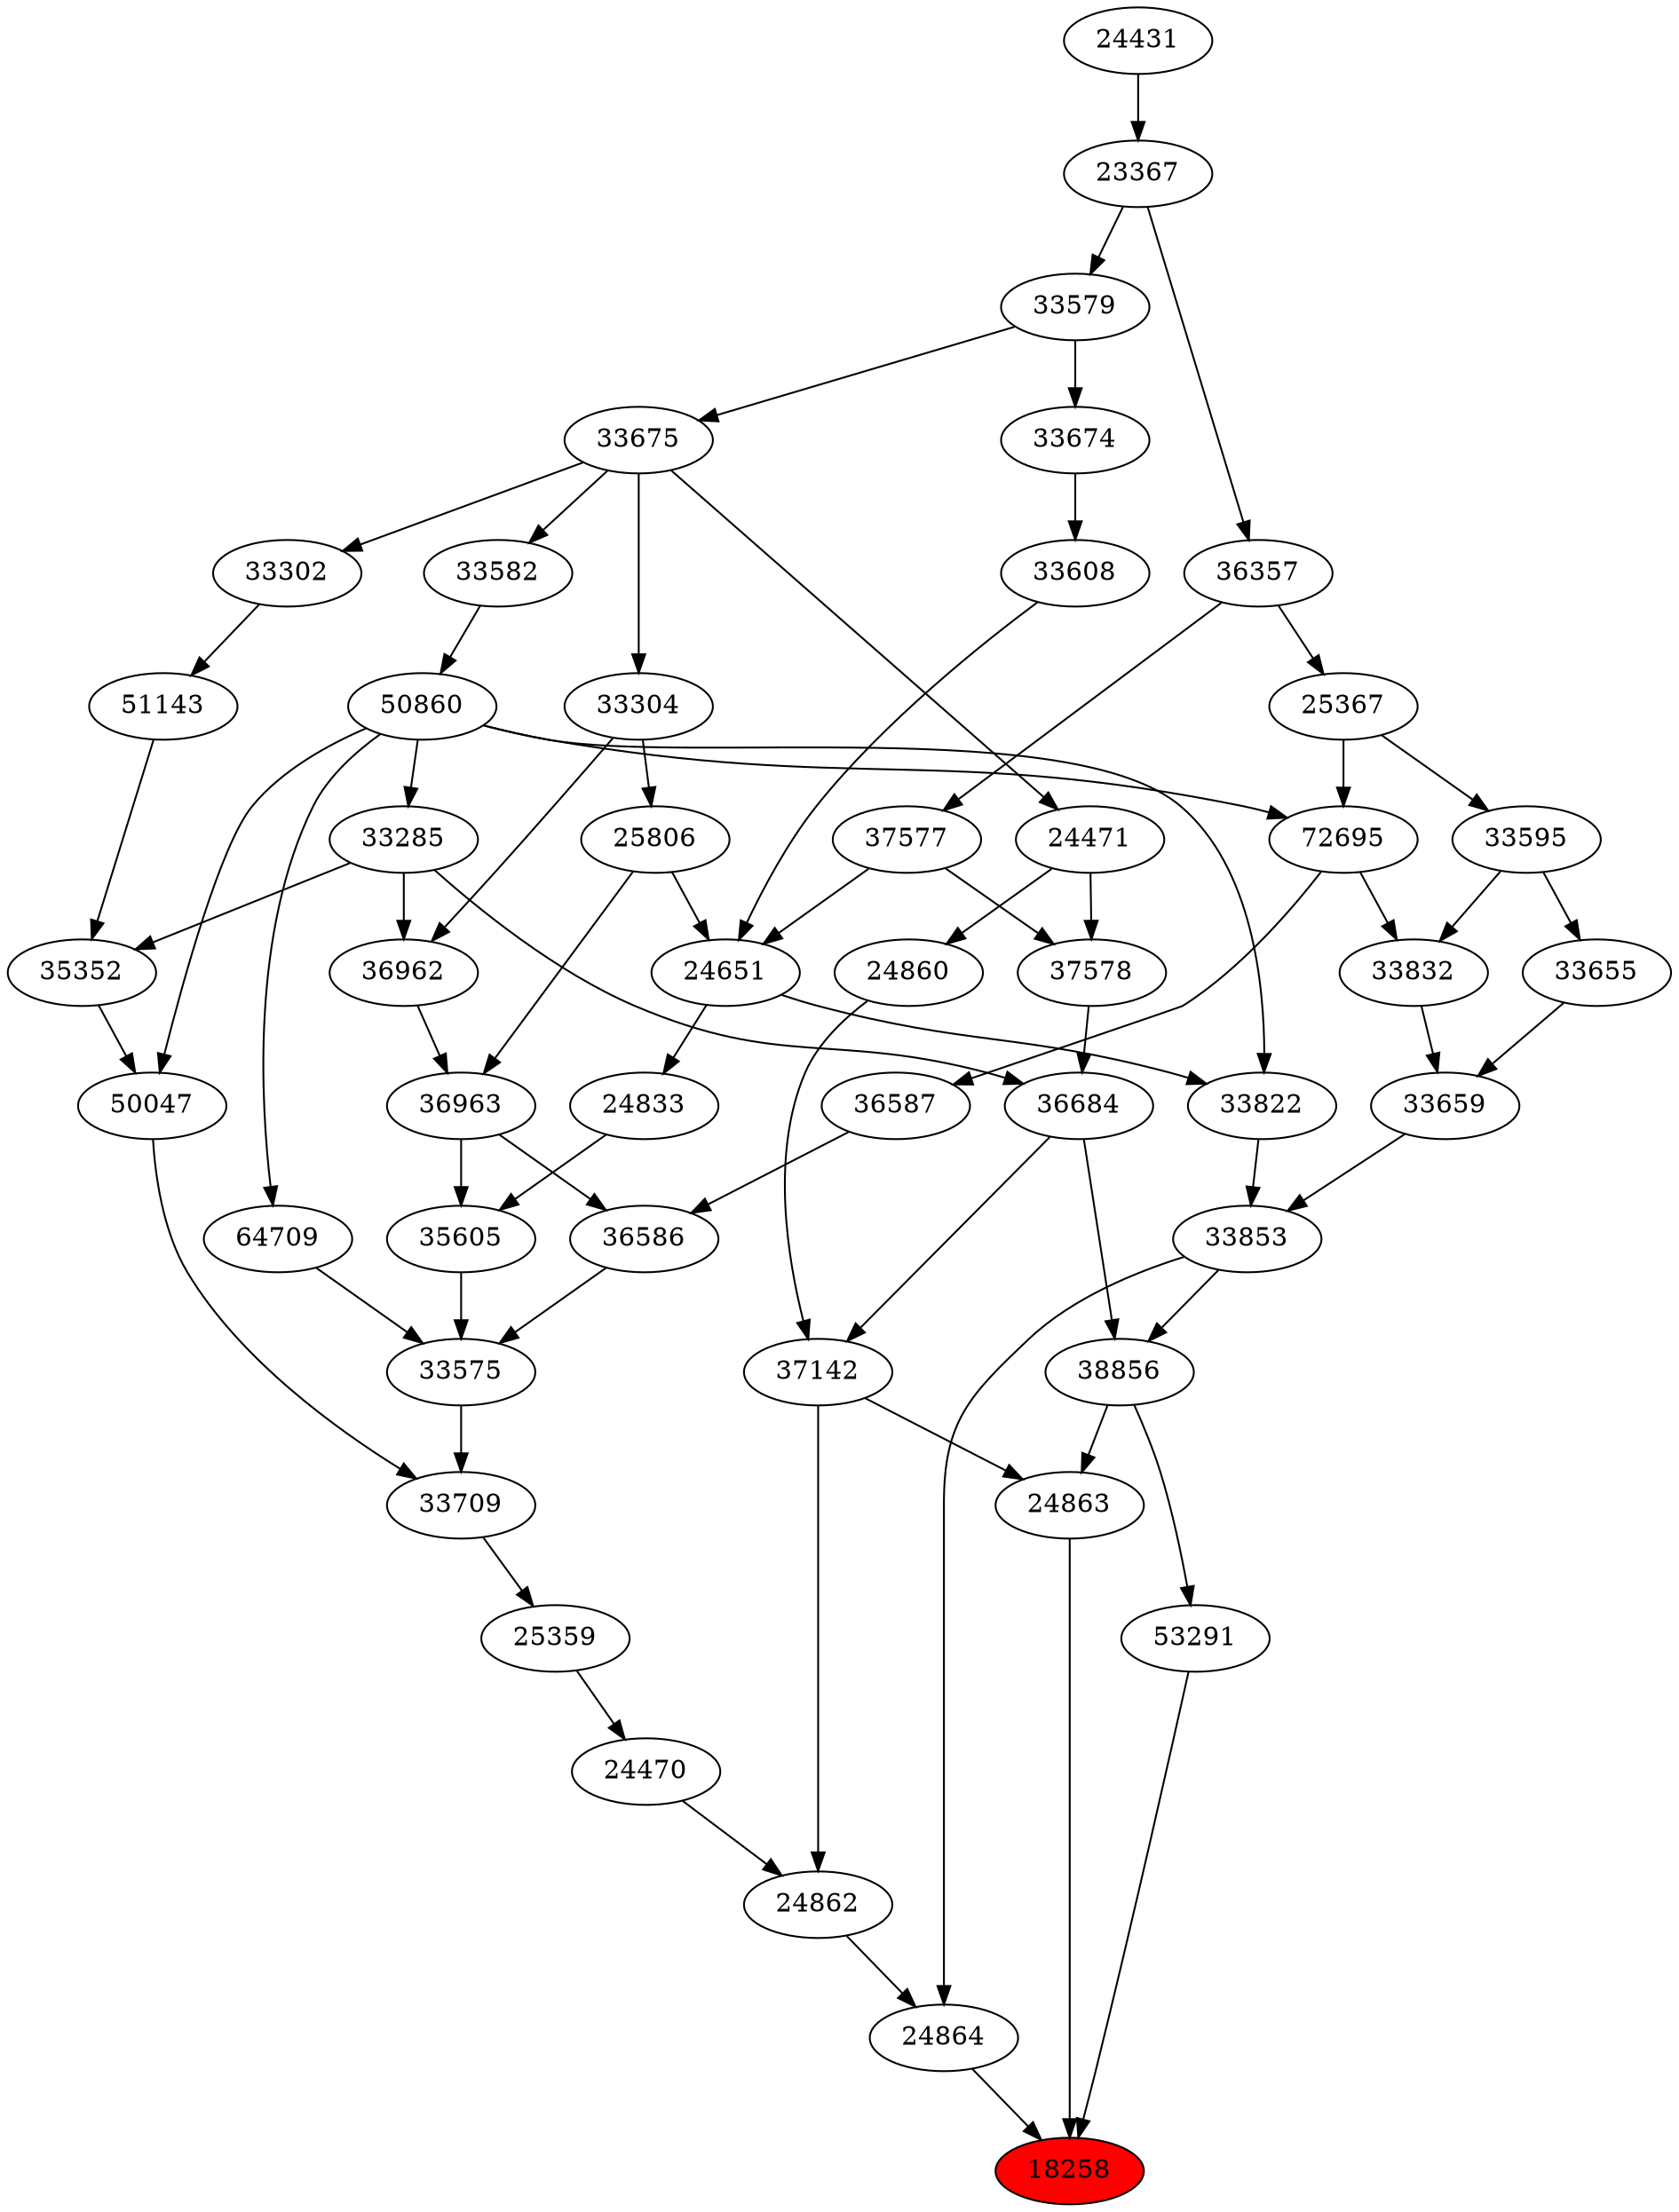 strict digraph{ 
18258 [label="18258" fillcolor=red style=filled]
24863 -> 18258
53291 -> 18258
24864 -> 18258
24863 [label="24863"]
38856 -> 24863
37142 -> 24863
53291 [label="53291"]
38856 -> 53291
24864 [label="24864"]
24862 -> 24864
33853 -> 24864
38856 [label="38856"]
33853 -> 38856
36684 -> 38856
37142 [label="37142"]
36684 -> 37142
24860 -> 37142
24862 [label="24862"]
24470 -> 24862
37142 -> 24862
33853 [label="33853"]
33659 -> 33853
33822 -> 33853
36684 [label="36684"]
33285 -> 36684
37578 -> 36684
24860 [label="24860"]
24471 -> 24860
24470 [label="24470"]
25359 -> 24470
33659 [label="33659"]
33655 -> 33659
33832 -> 33659
33822 [label="33822"]
24651 -> 33822
50860 -> 33822
33285 [label="33285"]
50860 -> 33285
37578 [label="37578"]
24471 -> 37578
37577 -> 37578
24471 [label="24471"]
33675 -> 24471
25359 [label="25359"]
33709 -> 25359
33655 [label="33655"]
33595 -> 33655
33832 [label="33832"]
72695 -> 33832
33595 -> 33832
24651 [label="24651"]
25806 -> 24651
33608 -> 24651
37577 -> 24651
50860 [label="50860"]
33582 -> 50860
37577 [label="37577"]
36357 -> 37577
33675 [label="33675"]
33579 -> 33675
33709 [label="33709"]
50047 -> 33709
33575 -> 33709
33595 [label="33595"]
25367 -> 33595
72695 [label="72695"]
50860 -> 72695
25367 -> 72695
25806 [label="25806"]
33304 -> 25806
33608 [label="33608"]
33674 -> 33608
33582 [label="33582"]
33675 -> 33582
36357 [label="36357"]
23367 -> 36357
33579 [label="33579"]
23367 -> 33579
50047 [label="50047"]
35352 -> 50047
50860 -> 50047
33575 [label="33575"]
36586 -> 33575
35605 -> 33575
64709 -> 33575
25367 [label="25367"]
36357 -> 25367
33304 [label="33304"]
33675 -> 33304
33674 [label="33674"]
33579 -> 33674
23367 [label="23367"]
24431 -> 23367
35352 [label="35352"]
33285 -> 35352
51143 -> 35352
36586 [label="36586"]
36587 -> 36586
36963 -> 36586
35605 [label="35605"]
24833 -> 35605
36963 -> 35605
64709 [label="64709"]
50860 -> 64709
24431 [label="24431"]
51143 [label="51143"]
33302 -> 51143
36587 [label="36587"]
72695 -> 36587
36963 [label="36963"]
36962 -> 36963
25806 -> 36963
24833 [label="24833"]
24651 -> 24833
33302 [label="33302"]
33675 -> 33302
36962 [label="36962"]
33285 -> 36962
33304 -> 36962
}